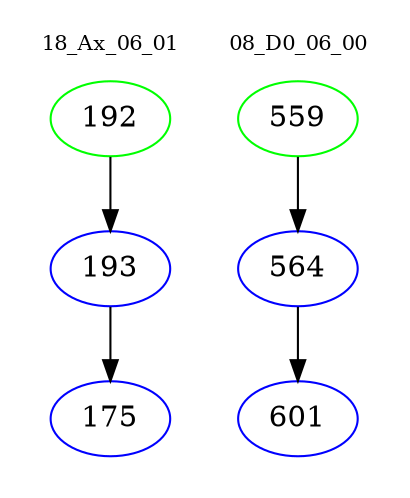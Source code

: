 digraph{
subgraph cluster_0 {
color = white
label = "18_Ax_06_01";
fontsize=10;
T0_192 [label="192", color="green"]
T0_192 -> T0_193 [color="black"]
T0_193 [label="193", color="blue"]
T0_193 -> T0_175 [color="black"]
T0_175 [label="175", color="blue"]
}
subgraph cluster_1 {
color = white
label = "08_D0_06_00";
fontsize=10;
T1_559 [label="559", color="green"]
T1_559 -> T1_564 [color="black"]
T1_564 [label="564", color="blue"]
T1_564 -> T1_601 [color="black"]
T1_601 [label="601", color="blue"]
}
}
